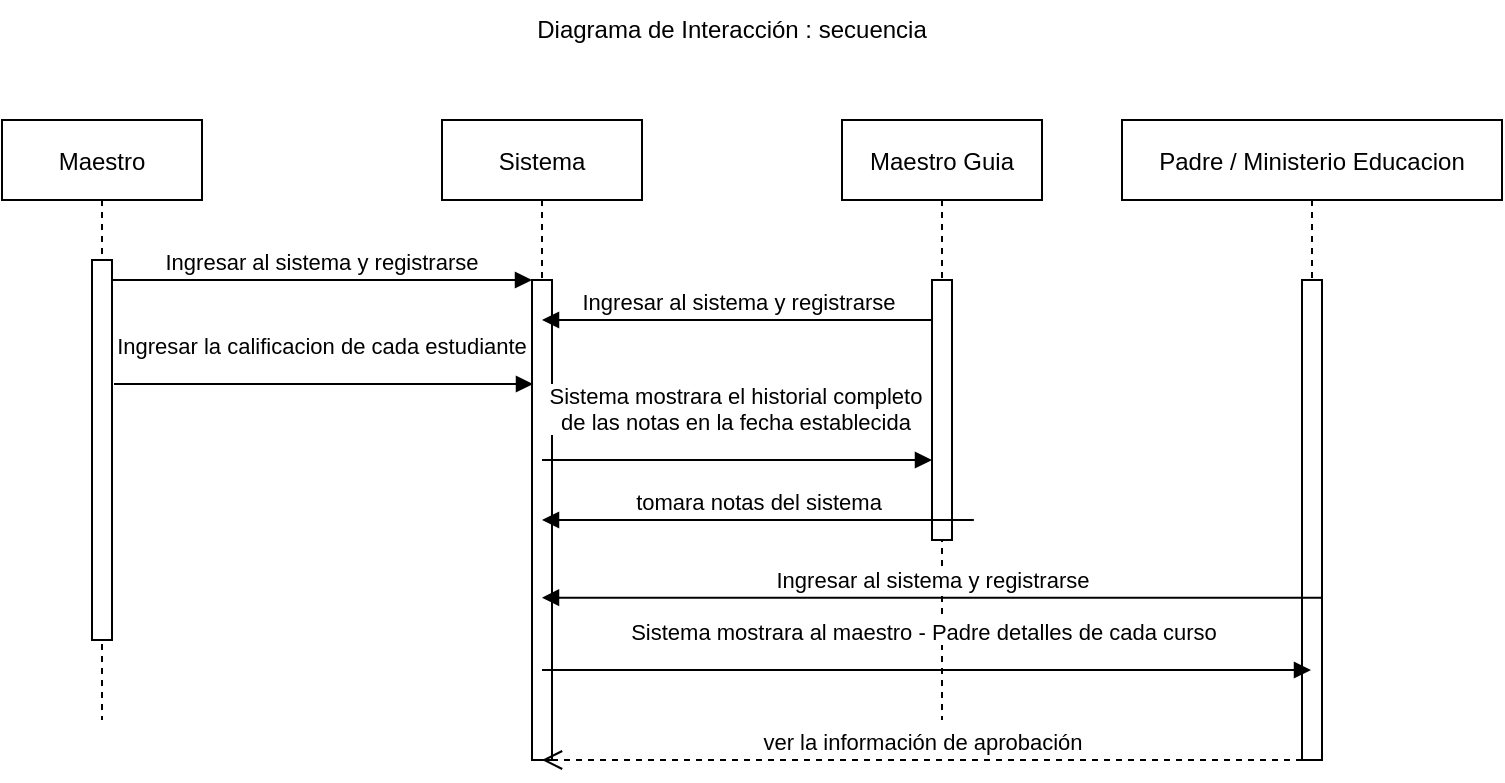 <mxfile version="20.2.3" type="device"><diagram id="kgpKYQtTHZ0yAKxKKP6v" name="Page-1"><mxGraphModel dx="889" dy="649" grid="1" gridSize="10" guides="1" tooltips="1" connect="1" arrows="1" fold="1" page="1" pageScale="1" pageWidth="850" pageHeight="1100" math="0" shadow="0"><root><mxCell id="0"/><mxCell id="1" parent="0"/><mxCell id="3nuBFxr9cyL0pnOWT2aG-1" value="Maestro" style="shape=umlLifeline;perimeter=lifelinePerimeter;container=1;collapsible=0;recursiveResize=0;rounded=0;shadow=0;strokeWidth=1;" parent="1" vertex="1"><mxGeometry x="50" y="210" width="100" height="300" as="geometry"/></mxCell><mxCell id="3nuBFxr9cyL0pnOWT2aG-2" value="" style="points=[];perimeter=orthogonalPerimeter;rounded=0;shadow=0;strokeWidth=1;" parent="3nuBFxr9cyL0pnOWT2aG-1" vertex="1"><mxGeometry x="45" y="70" width="10" height="190" as="geometry"/></mxCell><mxCell id="3nuBFxr9cyL0pnOWT2aG-5" value="Sistema" style="shape=umlLifeline;perimeter=lifelinePerimeter;container=1;collapsible=0;recursiveResize=0;rounded=0;shadow=0;strokeWidth=1;" parent="1" vertex="1"><mxGeometry x="270" y="210" width="100" height="320" as="geometry"/></mxCell><mxCell id="3nuBFxr9cyL0pnOWT2aG-6" value="" style="points=[];perimeter=orthogonalPerimeter;rounded=0;shadow=0;strokeWidth=1;" parent="3nuBFxr9cyL0pnOWT2aG-5" vertex="1"><mxGeometry x="45" y="80" width="10" height="240" as="geometry"/></mxCell><mxCell id="3nuBFxr9cyL0pnOWT2aG-8" value="Ingresar al sistema y registrarse" style="verticalAlign=bottom;endArrow=block;entryX=0;entryY=0;shadow=0;strokeWidth=1;" parent="1" source="3nuBFxr9cyL0pnOWT2aG-2" target="3nuBFxr9cyL0pnOWT2aG-6" edge="1"><mxGeometry relative="1" as="geometry"><mxPoint x="235" y="290" as="sourcePoint"/></mxGeometry></mxCell><mxCell id="WB3Kt2UJQXvyoOsM4fQK-1" value="Maestro Guia" style="shape=umlLifeline;perimeter=lifelinePerimeter;container=1;collapsible=0;recursiveResize=0;rounded=0;shadow=0;strokeWidth=1;" vertex="1" parent="1"><mxGeometry x="470" y="210" width="100" height="300" as="geometry"/></mxCell><mxCell id="WB3Kt2UJQXvyoOsM4fQK-2" value="" style="points=[];perimeter=orthogonalPerimeter;rounded=0;shadow=0;strokeWidth=1;" vertex="1" parent="WB3Kt2UJQXvyoOsM4fQK-1"><mxGeometry x="45" y="80" width="10" height="130" as="geometry"/></mxCell><mxCell id="WB3Kt2UJQXvyoOsM4fQK-9" value="Ingresar al sistema y registrarse" style="html=1;verticalAlign=bottom;endArrow=block;rounded=0;" edge="1" parent="WB3Kt2UJQXvyoOsM4fQK-1" target="3nuBFxr9cyL0pnOWT2aG-5"><mxGeometry width="80" relative="1" as="geometry"><mxPoint x="45" y="100" as="sourcePoint"/><mxPoint x="-65" y="100" as="targetPoint"/></mxGeometry></mxCell><mxCell id="WB3Kt2UJQXvyoOsM4fQK-10" value="Sistema mostrara el historial completo&#10;de las notas en la fecha establecida" style="verticalAlign=bottom;endArrow=block;shadow=0;strokeWidth=1;" edge="1" parent="WB3Kt2UJQXvyoOsM4fQK-1"><mxGeometry x="-0.007" y="10" relative="1" as="geometry"><mxPoint x="-150" y="170" as="sourcePoint"/><mxPoint x="45" y="170.0" as="targetPoint"/><mxPoint as="offset"/></mxGeometry></mxCell><mxCell id="WB3Kt2UJQXvyoOsM4fQK-3" value="Padre / Ministerio Educacion" style="shape=umlLifeline;perimeter=lifelinePerimeter;container=1;collapsible=0;recursiveResize=0;rounded=0;shadow=0;strokeWidth=1;" vertex="1" parent="1"><mxGeometry x="610" y="210" width="190" height="320" as="geometry"/></mxCell><mxCell id="WB3Kt2UJQXvyoOsM4fQK-4" value="" style="points=[];perimeter=orthogonalPerimeter;rounded=0;shadow=0;strokeWidth=1;" vertex="1" parent="WB3Kt2UJQXvyoOsM4fQK-3"><mxGeometry x="90" y="80" width="10" height="240" as="geometry"/></mxCell><mxCell id="WB3Kt2UJQXvyoOsM4fQK-13" value="Ingresar al sistema y registrarse" style="html=1;verticalAlign=bottom;endArrow=block;rounded=0;" edge="1" parent="WB3Kt2UJQXvyoOsM4fQK-3" target="3nuBFxr9cyL0pnOWT2aG-5"><mxGeometry width="80" relative="1" as="geometry"><mxPoint x="100" y="238.82" as="sourcePoint"/><mxPoint x="-105.676" y="238.82" as="targetPoint"/></mxGeometry></mxCell><mxCell id="WB3Kt2UJQXvyoOsM4fQK-7" value="Ingresar la calificacion de cada estudiante" style="verticalAlign=bottom;endArrow=block;shadow=0;strokeWidth=1;" edge="1" parent="1"><mxGeometry x="-0.007" y="10" relative="1" as="geometry"><mxPoint x="106" y="342.0" as="sourcePoint"/><mxPoint x="315.5" y="342.0" as="targetPoint"/><mxPoint as="offset"/></mxGeometry></mxCell><mxCell id="WB3Kt2UJQXvyoOsM4fQK-12" value="tomara notas del sistema" style="html=1;verticalAlign=bottom;endArrow=block;rounded=0;" edge="1" parent="1"><mxGeometry width="80" relative="1" as="geometry"><mxPoint x="535.93" y="410" as="sourcePoint"/><mxPoint x="320" y="410" as="targetPoint"/></mxGeometry></mxCell><mxCell id="WB3Kt2UJQXvyoOsM4fQK-14" value="Sistema mostrara al maestro - Padre detalles de cada curso" style="verticalAlign=bottom;endArrow=block;shadow=0;strokeWidth=1;" edge="1" parent="1"><mxGeometry x="-0.007" y="10" relative="1" as="geometry"><mxPoint x="320" y="485" as="sourcePoint"/><mxPoint x="704.5" y="485" as="targetPoint"/><mxPoint as="offset"/></mxGeometry></mxCell><mxCell id="WB3Kt2UJQXvyoOsM4fQK-15" value="ver la información de aprobación" style="html=1;verticalAlign=bottom;endArrow=open;dashed=1;endSize=8;rounded=0;" edge="1" parent="1" target="3nuBFxr9cyL0pnOWT2aG-5"><mxGeometry relative="1" as="geometry"><mxPoint x="700" y="530" as="sourcePoint"/><mxPoint x="620" y="530" as="targetPoint"/></mxGeometry></mxCell><mxCell id="WB3Kt2UJQXvyoOsM4fQK-16" value="Diagrama de Interacción : secuencia" style="text;html=1;strokeColor=none;fillColor=none;align=center;verticalAlign=middle;whiteSpace=wrap;rounded=0;" vertex="1" parent="1"><mxGeometry x="290" y="150" width="250" height="30" as="geometry"/></mxCell></root></mxGraphModel></diagram></mxfile>